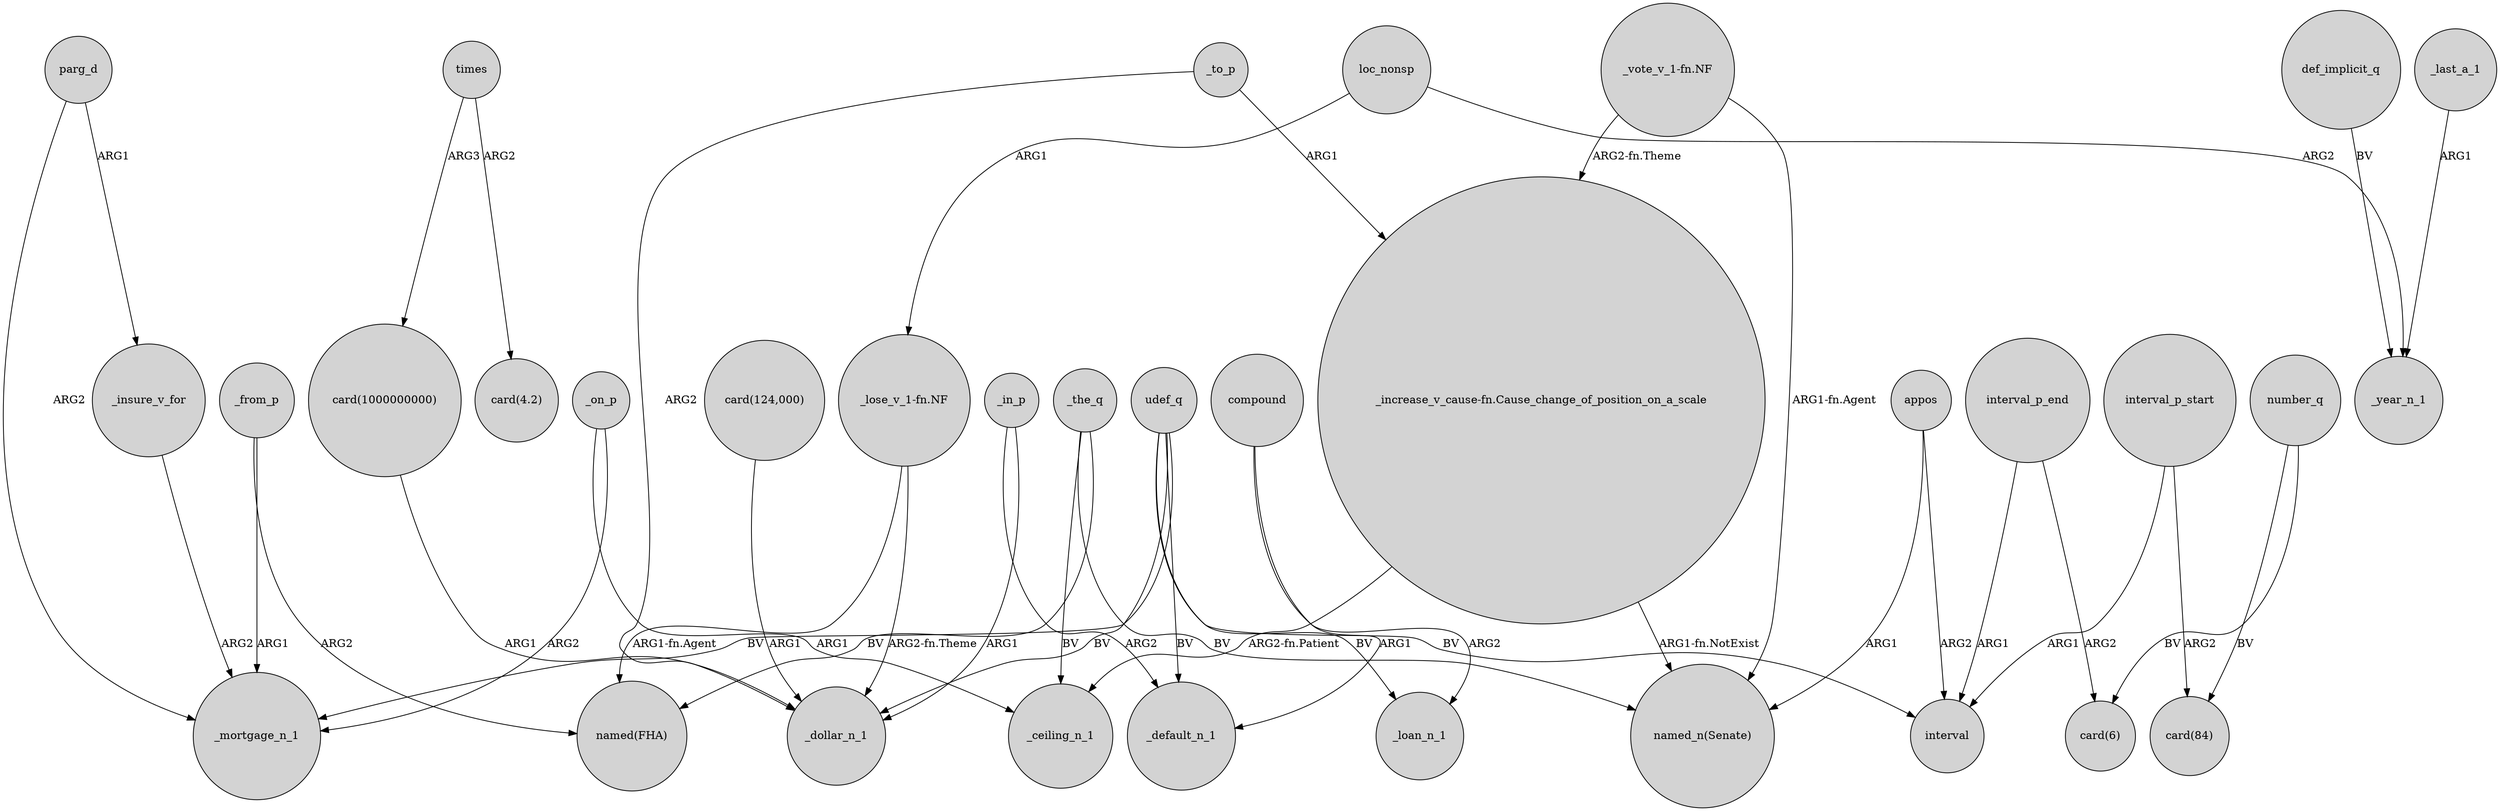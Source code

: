 digraph {
	node [shape=circle style=filled]
	_on_p -> _mortgage_n_1 [label=ARG2]
	_insure_v_for -> _mortgage_n_1 [label=ARG2]
	"_vote_v_1-fn.NF" -> "_increase_v_cause-fn.Cause_change_of_position_on_a_scale" [label="ARG2-fn.Theme"]
	_to_p -> _dollar_n_1 [label=ARG2]
	interval_p_end -> "card(6)" [label=ARG2]
	"_lose_v_1-fn.NF" -> _dollar_n_1 [label="ARG2-fn.Theme"]
	udef_q -> _mortgage_n_1 [label=BV]
	def_implicit_q -> _year_n_1 [label=BV]
	"_vote_v_1-fn.NF" -> "named_n(Senate)" [label="ARG1-fn.Agent"]
	_the_q -> "named(FHA)" [label=BV]
	udef_q -> _loan_n_1 [label=BV]
	"card(124,000)" -> _dollar_n_1 [label=ARG1]
	loc_nonsp -> "_lose_v_1-fn.NF" [label=ARG1]
	interval_p_start -> "card(84)" [label=ARG2]
	_from_p -> "named(FHA)" [label=ARG2]
	udef_q -> _default_n_1 [label=BV]
	_to_p -> "_increase_v_cause-fn.Cause_change_of_position_on_a_scale" [label=ARG1]
	"_increase_v_cause-fn.Cause_change_of_position_on_a_scale" -> "named_n(Senate)" [label="ARG1-fn.NotExist"]
	parg_d -> _mortgage_n_1 [label=ARG2]
	_in_p -> _default_n_1 [label=ARG2]
	times -> "card(1000000000)" [label=ARG3]
	compound -> _loan_n_1 [label=ARG2]
	times -> "card(4.2)" [label=ARG2]
	appos -> "named_n(Senate)" [label=ARG1]
	_the_q -> "named_n(Senate)" [label=BV]
	number_q -> "card(84)" [label=BV]
	interval_p_start -> interval [label=ARG1]
	_from_p -> _mortgage_n_1 [label=ARG1]
	parg_d -> _insure_v_for [label=ARG1]
	compound -> _default_n_1 [label=ARG1]
	number_q -> "card(6)" [label=BV]
	loc_nonsp -> _year_n_1 [label=ARG2]
	_last_a_1 -> _year_n_1 [label=ARG1]
	"_increase_v_cause-fn.Cause_change_of_position_on_a_scale" -> _ceiling_n_1 [label="ARG2-fn.Patient"]
	appos -> interval [label=ARG2]
	interval_p_end -> interval [label=ARG1]
	_in_p -> _dollar_n_1 [label=ARG1]
	"_lose_v_1-fn.NF" -> "named(FHA)" [label="ARG1-fn.Agent"]
	"card(1000000000)" -> _dollar_n_1 [label=ARG1]
	_the_q -> _ceiling_n_1 [label=BV]
	_on_p -> _ceiling_n_1 [label=ARG1]
	udef_q -> interval [label=BV]
	udef_q -> _dollar_n_1 [label=BV]
}

